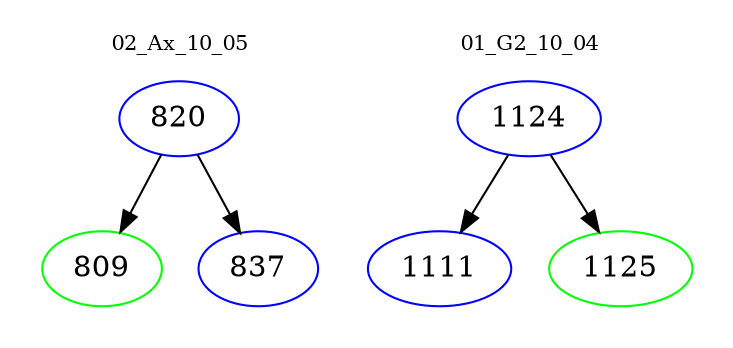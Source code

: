 digraph{
subgraph cluster_0 {
color = white
label = "02_Ax_10_05";
fontsize=10;
T0_820 [label="820", color="blue"]
T0_820 -> T0_809 [color="black"]
T0_809 [label="809", color="green"]
T0_820 -> T0_837 [color="black"]
T0_837 [label="837", color="blue"]
}
subgraph cluster_1 {
color = white
label = "01_G2_10_04";
fontsize=10;
T1_1124 [label="1124", color="blue"]
T1_1124 -> T1_1111 [color="black"]
T1_1111 [label="1111", color="blue"]
T1_1124 -> T1_1125 [color="black"]
T1_1125 [label="1125", color="green"]
}
}

